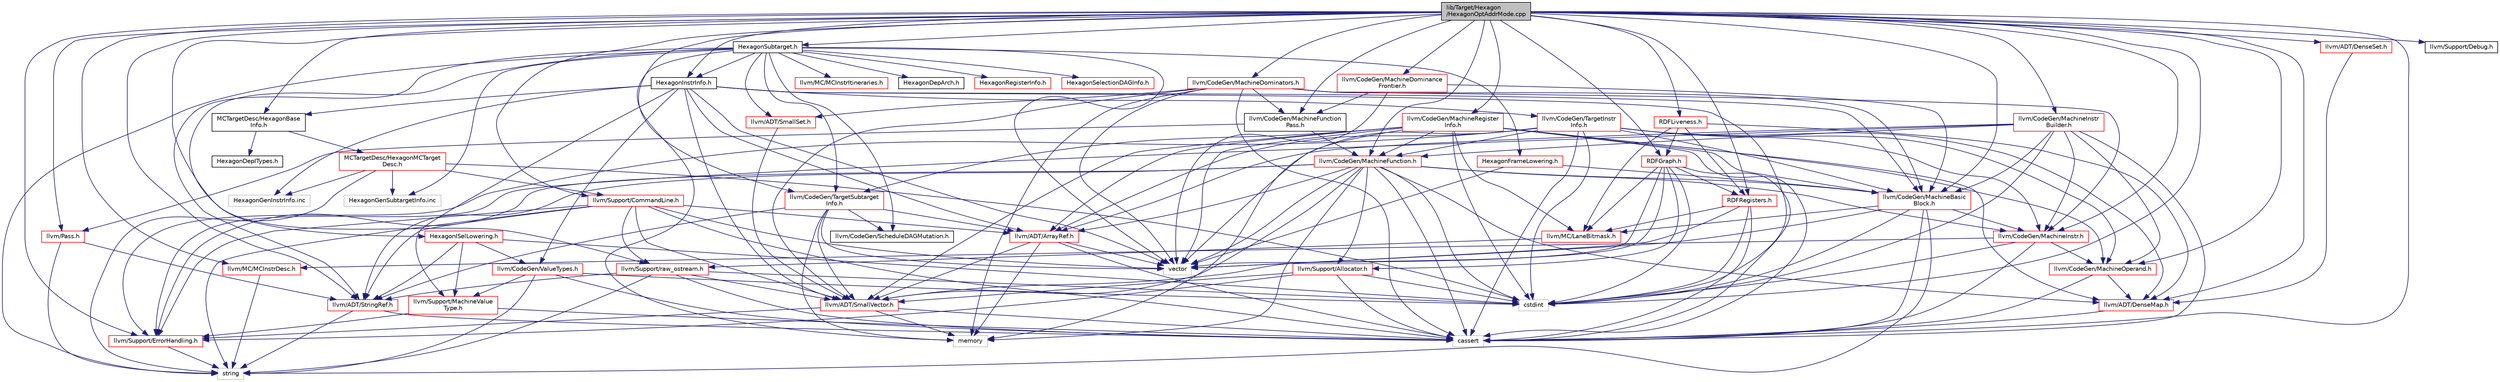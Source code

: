 digraph "lib/Target/Hexagon/HexagonOptAddrMode.cpp"
{
 // LATEX_PDF_SIZE
  bgcolor="transparent";
  edge [fontname="Helvetica",fontsize="10",labelfontname="Helvetica",labelfontsize="10"];
  node [fontname="Helvetica",fontsize="10",shape="box"];
  Node1 [label="lib/Target/Hexagon\l/HexagonOptAddrMode.cpp",height=0.2,width=0.4,color="black", fillcolor="grey75", style="filled", fontcolor="black",tooltip=" "];
  Node1 -> Node2 [color="midnightblue",fontsize="10",style="solid",fontname="Helvetica"];
  Node2 [label="HexagonInstrInfo.h",height=0.2,width=0.4,color="black",URL="$HexagonInstrInfo_8h.html",tooltip=" "];
  Node2 -> Node3 [color="midnightblue",fontsize="10",style="solid",fontname="Helvetica"];
  Node3 [label="MCTargetDesc/HexagonBase\lInfo.h",height=0.2,width=0.4,color="black",URL="$HexagonBaseInfo_8h.html",tooltip=" "];
  Node3 -> Node4 [color="midnightblue",fontsize="10",style="solid",fontname="Helvetica"];
  Node4 [label="HexagonDepITypes.h",height=0.2,width=0.4,color="black",URL="$HexagonDepITypes_8h.html",tooltip=" "];
  Node3 -> Node5 [color="midnightblue",fontsize="10",style="solid",fontname="Helvetica"];
  Node5 [label="MCTargetDesc/HexagonMCTarget\lDesc.h",height=0.2,width=0.4,color="red",URL="$HexagonMCTargetDesc_8h.html",tooltip=" "];
  Node5 -> Node6 [color="midnightblue",fontsize="10",style="solid",fontname="Helvetica"];
  Node6 [label="llvm/Support/CommandLine.h",height=0.2,width=0.4,color="red",URL="$CommandLine_8h.html",tooltip=" "];
  Node6 -> Node7 [color="midnightblue",fontsize="10",style="solid",fontname="Helvetica"];
  Node7 [label="llvm/ADT/ArrayRef.h",height=0.2,width=0.4,color="red",URL="$ArrayRef_8h.html",tooltip=" "];
  Node7 -> Node30 [color="midnightblue",fontsize="10",style="solid",fontname="Helvetica"];
  Node30 [label="llvm/ADT/SmallVector.h",height=0.2,width=0.4,color="red",URL="$SmallVector_8h.html",tooltip=" "];
  Node30 -> Node42 [color="midnightblue",fontsize="10",style="solid",fontname="Helvetica"];
  Node42 [label="llvm/Support/ErrorHandling.h",height=0.2,width=0.4,color="red",URL="$llvm_2Support_2ErrorHandling_8h.html",tooltip=" "];
  Node42 -> Node43 [color="midnightblue",fontsize="10",style="solid",fontname="Helvetica"];
  Node43 [label="string",height=0.2,width=0.4,color="grey75",tooltip=" "];
  Node30 -> Node28 [color="midnightblue",fontsize="10",style="solid",fontname="Helvetica"];
  Node28 [label="cassert",height=0.2,width=0.4,color="grey75",tooltip=" "];
  Node30 -> Node29 [color="midnightblue",fontsize="10",style="solid",fontname="Helvetica"];
  Node29 [label="memory",height=0.2,width=0.4,color="grey75",tooltip=" "];
  Node7 -> Node28 [color="midnightblue",fontsize="10",style="solid",fontname="Helvetica"];
  Node7 -> Node29 [color="midnightblue",fontsize="10",style="solid",fontname="Helvetica"];
  Node7 -> Node56 [color="midnightblue",fontsize="10",style="solid",fontname="Helvetica"];
  Node56 [label="vector",height=0.2,width=0.4,color="grey75",tooltip=" "];
  Node6 -> Node30 [color="midnightblue",fontsize="10",style="solid",fontname="Helvetica"];
  Node6 -> Node17 [color="midnightblue",fontsize="10",style="solid",fontname="Helvetica"];
  Node17 [label="llvm/ADT/StringRef.h",height=0.2,width=0.4,color="red",URL="$StringRef_8h.html",tooltip=" "];
  Node17 -> Node28 [color="midnightblue",fontsize="10",style="solid",fontname="Helvetica"];
  Node17 -> Node43 [color="midnightblue",fontsize="10",style="solid",fontname="Helvetica"];
  Node6 -> Node42 [color="midnightblue",fontsize="10",style="solid",fontname="Helvetica"];
  Node6 -> Node63 [color="midnightblue",fontsize="10",style="solid",fontname="Helvetica"];
  Node63 [label="llvm/Support/raw_ostream.h",height=0.2,width=0.4,color="red",URL="$raw__ostream_8h.html",tooltip=" "];
  Node63 -> Node30 [color="midnightblue",fontsize="10",style="solid",fontname="Helvetica"];
  Node63 -> Node17 [color="midnightblue",fontsize="10",style="solid",fontname="Helvetica"];
  Node63 -> Node28 [color="midnightblue",fontsize="10",style="solid",fontname="Helvetica"];
  Node63 -> Node48 [color="midnightblue",fontsize="10",style="solid",fontname="Helvetica"];
  Node48 [label="cstdint",height=0.2,width=0.4,color="grey75",tooltip=" "];
  Node63 -> Node43 [color="midnightblue",fontsize="10",style="solid",fontname="Helvetica"];
  Node6 -> Node28 [color="midnightblue",fontsize="10",style="solid",fontname="Helvetica"];
  Node6 -> Node43 [color="midnightblue",fontsize="10",style="solid",fontname="Helvetica"];
  Node6 -> Node56 [color="midnightblue",fontsize="10",style="solid",fontname="Helvetica"];
  Node5 -> Node48 [color="midnightblue",fontsize="10",style="solid",fontname="Helvetica"];
  Node5 -> Node43 [color="midnightblue",fontsize="10",style="solid",fontname="Helvetica"];
  Node5 -> Node66 [color="midnightblue",fontsize="10",style="solid",fontname="Helvetica"];
  Node66 [label="HexagonGenInstrInfo.inc",height=0.2,width=0.4,color="grey75",tooltip=" "];
  Node5 -> Node67 [color="midnightblue",fontsize="10",style="solid",fontname="Helvetica"];
  Node67 [label="HexagonGenSubtargetInfo.inc",height=0.2,width=0.4,color="grey75",tooltip=" "];
  Node2 -> Node7 [color="midnightblue",fontsize="10",style="solid",fontname="Helvetica"];
  Node2 -> Node30 [color="midnightblue",fontsize="10",style="solid",fontname="Helvetica"];
  Node2 -> Node68 [color="midnightblue",fontsize="10",style="solid",fontname="Helvetica"];
  Node68 [label="llvm/CodeGen/MachineBasic\lBlock.h",height=0.2,width=0.4,color="red",URL="$MachineBasicBlock_8h.html",tooltip=" "];
  Node68 -> Node78 [color="midnightblue",fontsize="10",style="solid",fontname="Helvetica"];
  Node78 [label="llvm/CodeGen/MachineInstr.h",height=0.2,width=0.4,color="red",URL="$MachineInstr_8h.html",tooltip=" "];
  Node78 -> Node168 [color="midnightblue",fontsize="10",style="solid",fontname="Helvetica"];
  Node168 [label="llvm/CodeGen/MachineOperand.h",height=0.2,width=0.4,color="red",URL="$MachineOperand_8h.html",tooltip=" "];
  Node168 -> Node84 [color="midnightblue",fontsize="10",style="solid",fontname="Helvetica"];
  Node84 [label="llvm/ADT/DenseMap.h",height=0.2,width=0.4,color="red",URL="$DenseMap_8h.html",tooltip=" "];
  Node84 -> Node28 [color="midnightblue",fontsize="10",style="solid",fontname="Helvetica"];
  Node168 -> Node28 [color="midnightblue",fontsize="10",style="solid",fontname="Helvetica"];
  Node78 -> Node184 [color="midnightblue",fontsize="10",style="solid",fontname="Helvetica"];
  Node184 [label="llvm/MC/MCInstrDesc.h",height=0.2,width=0.4,color="red",URL="$MCInstrDesc_8h.html",tooltip=" "];
  Node184 -> Node43 [color="midnightblue",fontsize="10",style="solid",fontname="Helvetica"];
  Node78 -> Node28 [color="midnightblue",fontsize="10",style="solid",fontname="Helvetica"];
  Node78 -> Node48 [color="midnightblue",fontsize="10",style="solid",fontname="Helvetica"];
  Node68 -> Node186 [color="midnightblue",fontsize="10",style="solid",fontname="Helvetica"];
  Node186 [label="llvm/MC/LaneBitmask.h",height=0.2,width=0.4,color="red",URL="$LaneBitmask_8h.html",tooltip="A common definition of LaneBitmask for use in TableGen and CodeGen."];
  Node186 -> Node63 [color="midnightblue",fontsize="10",style="solid",fontname="Helvetica"];
  Node68 -> Node28 [color="midnightblue",fontsize="10",style="solid",fontname="Helvetica"];
  Node68 -> Node48 [color="midnightblue",fontsize="10",style="solid",fontname="Helvetica"];
  Node68 -> Node43 [color="midnightblue",fontsize="10",style="solid",fontname="Helvetica"];
  Node68 -> Node56 [color="midnightblue",fontsize="10",style="solid",fontname="Helvetica"];
  Node2 -> Node199 [color="midnightblue",fontsize="10",style="solid",fontname="Helvetica"];
  Node199 [label="llvm/CodeGen/TargetInstr\lInfo.h",height=0.2,width=0.4,color="red",URL="$TargetInstrInfo_8h.html",tooltip=" "];
  Node199 -> Node7 [color="midnightblue",fontsize="10",style="solid",fontname="Helvetica"];
  Node199 -> Node84 [color="midnightblue",fontsize="10",style="solid",fontname="Helvetica"];
  Node199 -> Node68 [color="midnightblue",fontsize="10",style="solid",fontname="Helvetica"];
  Node199 -> Node207 [color="midnightblue",fontsize="10",style="solid",fontname="Helvetica"];
  Node207 [label="llvm/CodeGen/MachineFunction.h",height=0.2,width=0.4,color="red",URL="$MachineFunction_8h.html",tooltip=" "];
  Node207 -> Node7 [color="midnightblue",fontsize="10",style="solid",fontname="Helvetica"];
  Node207 -> Node84 [color="midnightblue",fontsize="10",style="solid",fontname="Helvetica"];
  Node207 -> Node30 [color="midnightblue",fontsize="10",style="solid",fontname="Helvetica"];
  Node207 -> Node17 [color="midnightblue",fontsize="10",style="solid",fontname="Helvetica"];
  Node207 -> Node68 [color="midnightblue",fontsize="10",style="solid",fontname="Helvetica"];
  Node207 -> Node78 [color="midnightblue",fontsize="10",style="solid",fontname="Helvetica"];
  Node207 -> Node51 [color="midnightblue",fontsize="10",style="solid",fontname="Helvetica"];
  Node51 [label="llvm/Support/Allocator.h",height=0.2,width=0.4,color="red",URL="$Allocator_8h.html",tooltip="This file defines the MallocAllocator and BumpPtrAllocator interfaces."];
  Node51 -> Node30 [color="midnightblue",fontsize="10",style="solid",fontname="Helvetica"];
  Node51 -> Node42 [color="midnightblue",fontsize="10",style="solid",fontname="Helvetica"];
  Node51 -> Node28 [color="midnightblue",fontsize="10",style="solid",fontname="Helvetica"];
  Node51 -> Node48 [color="midnightblue",fontsize="10",style="solid",fontname="Helvetica"];
  Node207 -> Node42 [color="midnightblue",fontsize="10",style="solid",fontname="Helvetica"];
  Node207 -> Node28 [color="midnightblue",fontsize="10",style="solid",fontname="Helvetica"];
  Node207 -> Node48 [color="midnightblue",fontsize="10",style="solid",fontname="Helvetica"];
  Node207 -> Node29 [color="midnightblue",fontsize="10",style="solid",fontname="Helvetica"];
  Node207 -> Node56 [color="midnightblue",fontsize="10",style="solid",fontname="Helvetica"];
  Node199 -> Node78 [color="midnightblue",fontsize="10",style="solid",fontname="Helvetica"];
  Node199 -> Node168 [color="midnightblue",fontsize="10",style="solid",fontname="Helvetica"];
  Node199 -> Node42 [color="midnightblue",fontsize="10",style="solid",fontname="Helvetica"];
  Node199 -> Node28 [color="midnightblue",fontsize="10",style="solid",fontname="Helvetica"];
  Node199 -> Node48 [color="midnightblue",fontsize="10",style="solid",fontname="Helvetica"];
  Node199 -> Node56 [color="midnightblue",fontsize="10",style="solid",fontname="Helvetica"];
  Node2 -> Node232 [color="midnightblue",fontsize="10",style="solid",fontname="Helvetica"];
  Node232 [label="llvm/CodeGen/ValueTypes.h",height=0.2,width=0.4,color="red",URL="$ValueTypes_8h.html",tooltip=" "];
  Node232 -> Node173 [color="midnightblue",fontsize="10",style="solid",fontname="Helvetica"];
  Node173 [label="llvm/Support/MachineValue\lType.h",height=0.2,width=0.4,color="red",URL="$MachineValueType_8h.html",tooltip=" "];
  Node173 -> Node42 [color="midnightblue",fontsize="10",style="solid",fontname="Helvetica"];
  Node173 -> Node28 [color="midnightblue",fontsize="10",style="solid",fontname="Helvetica"];
  Node232 -> Node28 [color="midnightblue",fontsize="10",style="solid",fontname="Helvetica"];
  Node232 -> Node48 [color="midnightblue",fontsize="10",style="solid",fontname="Helvetica"];
  Node232 -> Node43 [color="midnightblue",fontsize="10",style="solid",fontname="Helvetica"];
  Node2 -> Node173 [color="midnightblue",fontsize="10",style="solid",fontname="Helvetica"];
  Node2 -> Node48 [color="midnightblue",fontsize="10",style="solid",fontname="Helvetica"];
  Node2 -> Node56 [color="midnightblue",fontsize="10",style="solid",fontname="Helvetica"];
  Node2 -> Node66 [color="midnightblue",fontsize="10",style="solid",fontname="Helvetica"];
  Node1 -> Node233 [color="midnightblue",fontsize="10",style="solid",fontname="Helvetica"];
  Node233 [label="HexagonSubtarget.h",height=0.2,width=0.4,color="black",URL="$HexagonSubtarget_8h.html",tooltip=" "];
  Node233 -> Node234 [color="midnightblue",fontsize="10",style="solid",fontname="Helvetica"];
  Node234 [label="HexagonDepArch.h",height=0.2,width=0.4,color="black",URL="$HexagonDepArch_8h.html",tooltip=" "];
  Node233 -> Node235 [color="midnightblue",fontsize="10",style="solid",fontname="Helvetica"];
  Node235 [label="HexagonFrameLowering.h",height=0.2,width=0.4,color="red",URL="$HexagonFrameLowering_8h.html",tooltip=" "];
  Node235 -> Node68 [color="midnightblue",fontsize="10",style="solid",fontname="Helvetica"];
  Node235 -> Node56 [color="midnightblue",fontsize="10",style="solid",fontname="Helvetica"];
  Node233 -> Node265 [color="midnightblue",fontsize="10",style="solid",fontname="Helvetica"];
  Node265 [label="HexagonISelLowering.h",height=0.2,width=0.4,color="red",URL="$HexagonISelLowering_8h.html",tooltip=" "];
  Node265 -> Node17 [color="midnightblue",fontsize="10",style="solid",fontname="Helvetica"];
  Node265 -> Node232 [color="midnightblue",fontsize="10",style="solid",fontname="Helvetica"];
  Node265 -> Node173 [color="midnightblue",fontsize="10",style="solid",fontname="Helvetica"];
  Node265 -> Node48 [color="midnightblue",fontsize="10",style="solid",fontname="Helvetica"];
  Node233 -> Node2 [color="midnightblue",fontsize="10",style="solid",fontname="Helvetica"];
  Node233 -> Node266 [color="midnightblue",fontsize="10",style="solid",fontname="Helvetica"];
  Node266 [label="HexagonRegisterInfo.h",height=0.2,width=0.4,color="red",URL="$HexagonRegisterInfo_8h.html",tooltip=" "];
  Node233 -> Node267 [color="midnightblue",fontsize="10",style="solid",fontname="Helvetica"];
  Node267 [label="HexagonSelectionDAGInfo.h",height=0.2,width=0.4,color="red",URL="$HexagonSelectionDAGInfo_8h.html",tooltip=" "];
  Node233 -> Node269 [color="midnightblue",fontsize="10",style="solid",fontname="Helvetica"];
  Node269 [label="llvm/ADT/SmallSet.h",height=0.2,width=0.4,color="red",URL="$SmallSet_8h.html",tooltip=" "];
  Node269 -> Node30 [color="midnightblue",fontsize="10",style="solid",fontname="Helvetica"];
  Node233 -> Node17 [color="midnightblue",fontsize="10",style="solid",fontname="Helvetica"];
  Node233 -> Node214 [color="midnightblue",fontsize="10",style="solid",fontname="Helvetica"];
  Node214 [label="llvm/CodeGen/ScheduleDAGMutation.h",height=0.2,width=0.4,color="black",URL="$ScheduleDAGMutation_8h.html",tooltip=" "];
  Node233 -> Node212 [color="midnightblue",fontsize="10",style="solid",fontname="Helvetica"];
  Node212 [label="llvm/CodeGen/TargetSubtarget\lInfo.h",height=0.2,width=0.4,color="red",URL="$TargetSubtargetInfo_8h.html",tooltip=" "];
  Node212 -> Node7 [color="midnightblue",fontsize="10",style="solid",fontname="Helvetica"];
  Node212 -> Node30 [color="midnightblue",fontsize="10",style="solid",fontname="Helvetica"];
  Node212 -> Node17 [color="midnightblue",fontsize="10",style="solid",fontname="Helvetica"];
  Node212 -> Node214 [color="midnightblue",fontsize="10",style="solid",fontname="Helvetica"];
  Node212 -> Node29 [color="midnightblue",fontsize="10",style="solid",fontname="Helvetica"];
  Node212 -> Node56 [color="midnightblue",fontsize="10",style="solid",fontname="Helvetica"];
  Node233 -> Node219 [color="midnightblue",fontsize="10",style="solid",fontname="Helvetica"];
  Node219 [label="llvm/MC/MCInstrItineraries.h",height=0.2,width=0.4,color="red",URL="$MCInstrItineraries_8h.html",tooltip=" "];
  Node233 -> Node29 [color="midnightblue",fontsize="10",style="solid",fontname="Helvetica"];
  Node233 -> Node43 [color="midnightblue",fontsize="10",style="solid",fontname="Helvetica"];
  Node233 -> Node56 [color="midnightblue",fontsize="10",style="solid",fontname="Helvetica"];
  Node233 -> Node67 [color="midnightblue",fontsize="10",style="solid",fontname="Helvetica"];
  Node1 -> Node3 [color="midnightblue",fontsize="10",style="solid",fontname="Helvetica"];
  Node1 -> Node270 [color="midnightblue",fontsize="10",style="solid",fontname="Helvetica"];
  Node270 [label="RDFGraph.h",height=0.2,width=0.4,color="red",URL="$RDFGraph_8h.html",tooltip=" "];
  Node270 -> Node271 [color="midnightblue",fontsize="10",style="solid",fontname="Helvetica"];
  Node271 [label="RDFRegisters.h",height=0.2,width=0.4,color="red",URL="$RDFRegisters_8h.html",tooltip=" "];
  Node271 -> Node186 [color="midnightblue",fontsize="10",style="solid",fontname="Helvetica"];
  Node271 -> Node28 [color="midnightblue",fontsize="10",style="solid",fontname="Helvetica"];
  Node271 -> Node48 [color="midnightblue",fontsize="10",style="solid",fontname="Helvetica"];
  Node271 -> Node56 [color="midnightblue",fontsize="10",style="solid",fontname="Helvetica"];
  Node270 -> Node30 [color="midnightblue",fontsize="10",style="solid",fontname="Helvetica"];
  Node270 -> Node186 [color="midnightblue",fontsize="10",style="solid",fontname="Helvetica"];
  Node270 -> Node51 [color="midnightblue",fontsize="10",style="solid",fontname="Helvetica"];
  Node270 -> Node28 [color="midnightblue",fontsize="10",style="solid",fontname="Helvetica"];
  Node270 -> Node48 [color="midnightblue",fontsize="10",style="solid",fontname="Helvetica"];
  Node270 -> Node56 [color="midnightblue",fontsize="10",style="solid",fontname="Helvetica"];
  Node1 -> Node273 [color="midnightblue",fontsize="10",style="solid",fontname="Helvetica"];
  Node273 [label="RDFLiveness.h",height=0.2,width=0.4,color="red",URL="$RDFLiveness_8h.html",tooltip=" "];
  Node273 -> Node270 [color="midnightblue",fontsize="10",style="solid",fontname="Helvetica"];
  Node273 -> Node271 [color="midnightblue",fontsize="10",style="solid",fontname="Helvetica"];
  Node273 -> Node84 [color="midnightblue",fontsize="10",style="solid",fontname="Helvetica"];
  Node273 -> Node186 [color="midnightblue",fontsize="10",style="solid",fontname="Helvetica"];
  Node1 -> Node271 [color="midnightblue",fontsize="10",style="solid",fontname="Helvetica"];
  Node1 -> Node84 [color="midnightblue",fontsize="10",style="solid",fontname="Helvetica"];
  Node1 -> Node118 [color="midnightblue",fontsize="10",style="solid",fontname="Helvetica"];
  Node118 [label="llvm/ADT/DenseSet.h",height=0.2,width=0.4,color="red",URL="$DenseSet_8h.html",tooltip=" "];
  Node118 -> Node84 [color="midnightblue",fontsize="10",style="solid",fontname="Helvetica"];
  Node1 -> Node17 [color="midnightblue",fontsize="10",style="solid",fontname="Helvetica"];
  Node1 -> Node68 [color="midnightblue",fontsize="10",style="solid",fontname="Helvetica"];
  Node1 -> Node274 [color="midnightblue",fontsize="10",style="solid",fontname="Helvetica"];
  Node274 [label="llvm/CodeGen/MachineDominance\lFrontier.h",height=0.2,width=0.4,color="red",URL="$MachineDominanceFrontier_8h.html",tooltip=" "];
  Node274 -> Node68 [color="midnightblue",fontsize="10",style="solid",fontname="Helvetica"];
  Node274 -> Node226 [color="midnightblue",fontsize="10",style="solid",fontname="Helvetica"];
  Node226 [label="llvm/CodeGen/MachineFunction\lPass.h",height=0.2,width=0.4,color="black",URL="$MachineFunctionPass_8h.html",tooltip=" "];
  Node226 -> Node207 [color="midnightblue",fontsize="10",style="solid",fontname="Helvetica"];
  Node226 -> Node135 [color="midnightblue",fontsize="10",style="solid",fontname="Helvetica"];
  Node135 [label="llvm/Pass.h",height=0.2,width=0.4,color="red",URL="$Pass_8h.html",tooltip=" "];
  Node135 -> Node17 [color="midnightblue",fontsize="10",style="solid",fontname="Helvetica"];
  Node135 -> Node43 [color="midnightblue",fontsize="10",style="solid",fontname="Helvetica"];
  Node274 -> Node56 [color="midnightblue",fontsize="10",style="solid",fontname="Helvetica"];
  Node1 -> Node279 [color="midnightblue",fontsize="10",style="solid",fontname="Helvetica"];
  Node279 [label="llvm/CodeGen/MachineDominators.h",height=0.2,width=0.4,color="red",URL="$MachineDominators_8h.html",tooltip=" "];
  Node279 -> Node269 [color="midnightblue",fontsize="10",style="solid",fontname="Helvetica"];
  Node279 -> Node30 [color="midnightblue",fontsize="10",style="solid",fontname="Helvetica"];
  Node279 -> Node68 [color="midnightblue",fontsize="10",style="solid",fontname="Helvetica"];
  Node279 -> Node226 [color="midnightblue",fontsize="10",style="solid",fontname="Helvetica"];
  Node279 -> Node78 [color="midnightblue",fontsize="10",style="solid",fontname="Helvetica"];
  Node279 -> Node28 [color="midnightblue",fontsize="10",style="solid",fontname="Helvetica"];
  Node279 -> Node29 [color="midnightblue",fontsize="10",style="solid",fontname="Helvetica"];
  Node279 -> Node56 [color="midnightblue",fontsize="10",style="solid",fontname="Helvetica"];
  Node1 -> Node207 [color="midnightblue",fontsize="10",style="solid",fontname="Helvetica"];
  Node1 -> Node226 [color="midnightblue",fontsize="10",style="solid",fontname="Helvetica"];
  Node1 -> Node78 [color="midnightblue",fontsize="10",style="solid",fontname="Helvetica"];
  Node1 -> Node283 [color="midnightblue",fontsize="10",style="solid",fontname="Helvetica"];
  Node283 [label="llvm/CodeGen/MachineInstr\lBuilder.h",height=0.2,width=0.4,color="red",URL="$MachineInstrBuilder_8h.html",tooltip=" "];
  Node283 -> Node7 [color="midnightblue",fontsize="10",style="solid",fontname="Helvetica"];
  Node283 -> Node68 [color="midnightblue",fontsize="10",style="solid",fontname="Helvetica"];
  Node283 -> Node207 [color="midnightblue",fontsize="10",style="solid",fontname="Helvetica"];
  Node283 -> Node78 [color="midnightblue",fontsize="10",style="solid",fontname="Helvetica"];
  Node283 -> Node168 [color="midnightblue",fontsize="10",style="solid",fontname="Helvetica"];
  Node283 -> Node42 [color="midnightblue",fontsize="10",style="solid",fontname="Helvetica"];
  Node283 -> Node28 [color="midnightblue",fontsize="10",style="solid",fontname="Helvetica"];
  Node283 -> Node48 [color="midnightblue",fontsize="10",style="solid",fontname="Helvetica"];
  Node1 -> Node168 [color="midnightblue",fontsize="10",style="solid",fontname="Helvetica"];
  Node1 -> Node202 [color="midnightblue",fontsize="10",style="solid",fontname="Helvetica"];
  Node202 [label="llvm/CodeGen/MachineRegister\lInfo.h",height=0.2,width=0.4,color="red",URL="$MachineRegisterInfo_8h.html",tooltip=" "];
  Node202 -> Node7 [color="midnightblue",fontsize="10",style="solid",fontname="Helvetica"];
  Node202 -> Node84 [color="midnightblue",fontsize="10",style="solid",fontname="Helvetica"];
  Node202 -> Node30 [color="midnightblue",fontsize="10",style="solid",fontname="Helvetica"];
  Node202 -> Node68 [color="midnightblue",fontsize="10",style="solid",fontname="Helvetica"];
  Node202 -> Node207 [color="midnightblue",fontsize="10",style="solid",fontname="Helvetica"];
  Node202 -> Node168 [color="midnightblue",fontsize="10",style="solid",fontname="Helvetica"];
  Node202 -> Node212 [color="midnightblue",fontsize="10",style="solid",fontname="Helvetica"];
  Node202 -> Node186 [color="midnightblue",fontsize="10",style="solid",fontname="Helvetica"];
  Node202 -> Node28 [color="midnightblue",fontsize="10",style="solid",fontname="Helvetica"];
  Node202 -> Node48 [color="midnightblue",fontsize="10",style="solid",fontname="Helvetica"];
  Node202 -> Node29 [color="midnightblue",fontsize="10",style="solid",fontname="Helvetica"];
  Node202 -> Node56 [color="midnightblue",fontsize="10",style="solid",fontname="Helvetica"];
  Node1 -> Node212 [color="midnightblue",fontsize="10",style="solid",fontname="Helvetica"];
  Node1 -> Node184 [color="midnightblue",fontsize="10",style="solid",fontname="Helvetica"];
  Node1 -> Node135 [color="midnightblue",fontsize="10",style="solid",fontname="Helvetica"];
  Node1 -> Node6 [color="midnightblue",fontsize="10",style="solid",fontname="Helvetica"];
  Node1 -> Node158 [color="midnightblue",fontsize="10",style="solid",fontname="Helvetica"];
  Node158 [label="llvm/Support/Debug.h",height=0.2,width=0.4,color="black",URL="$Debug_8h.html",tooltip=" "];
  Node1 -> Node42 [color="midnightblue",fontsize="10",style="solid",fontname="Helvetica"];
  Node1 -> Node63 [color="midnightblue",fontsize="10",style="solid",fontname="Helvetica"];
  Node1 -> Node28 [color="midnightblue",fontsize="10",style="solid",fontname="Helvetica"];
  Node1 -> Node48 [color="midnightblue",fontsize="10",style="solid",fontname="Helvetica"];
}
